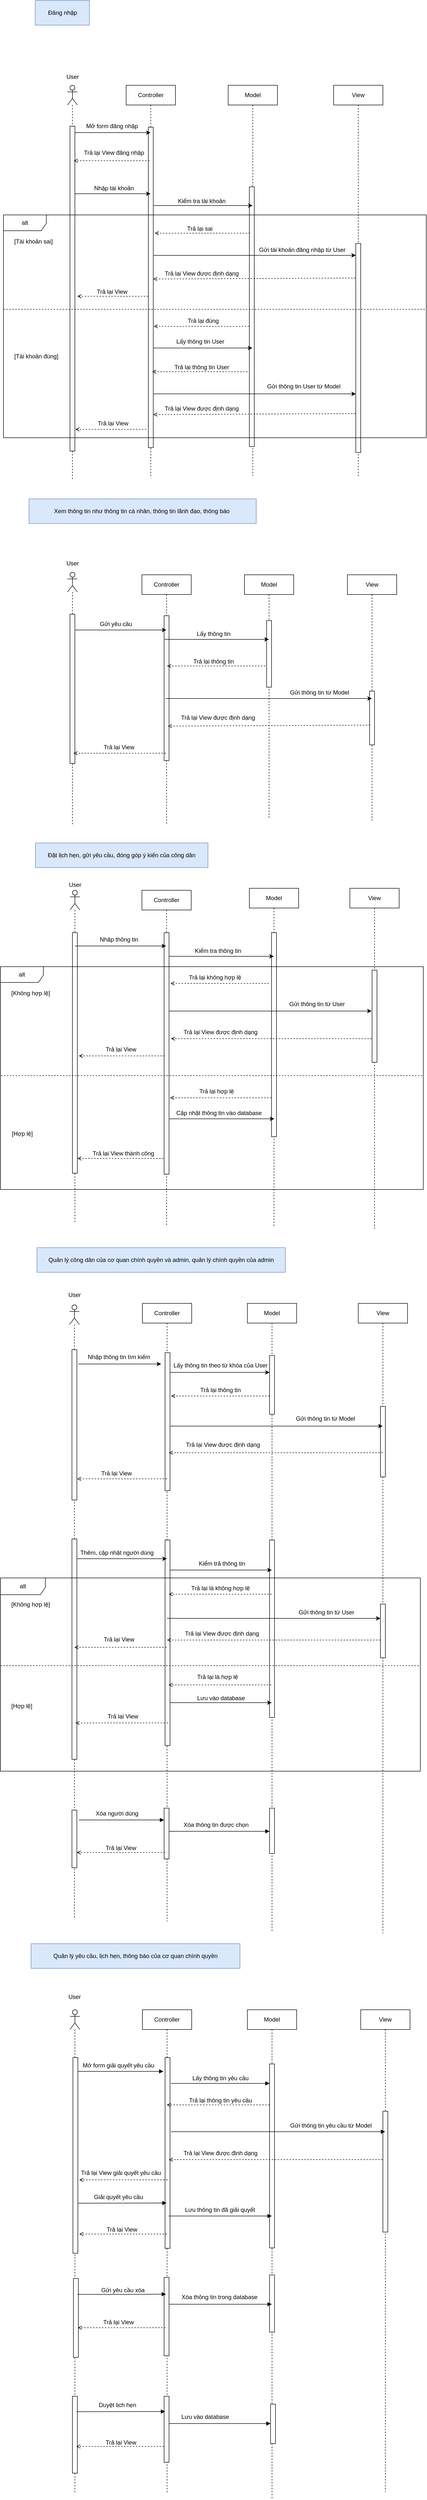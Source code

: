 <mxfile version="22.0.3" type="device">
  <diagram name="Page-1" id="ZuDYJBnuci7na6BQFHHp">
    <mxGraphModel dx="2001" dy="673" grid="0" gridSize="10" guides="1" tooltips="1" connect="1" arrows="1" fold="1" page="1" pageScale="1" pageWidth="850" pageHeight="1100" math="0" shadow="0">
      <root>
        <mxCell id="0" />
        <mxCell id="1" parent="0" />
        <mxCell id="MTbr7eI5m1YBct4TGrTE-7" value="" style="shape=umlLifeline;perimeter=lifelinePerimeter;whiteSpace=wrap;html=1;container=1;dropTarget=0;collapsible=0;recursiveResize=0;outlineConnect=0;portConstraint=eastwest;newEdgeStyle={&quot;curved&quot;:0,&quot;rounded&quot;:0};participant=umlActor;" vertex="1" parent="1">
          <mxGeometry x="82" y="189" width="20" height="799" as="geometry" />
        </mxCell>
        <mxCell id="MTbr7eI5m1YBct4TGrTE-12" value="" style="html=1;points=[[0,0,0,0,5],[0,1,0,0,-5],[1,0,0,0,5],[1,1,0,0,-5]];perimeter=orthogonalPerimeter;outlineConnect=0;targetShapes=umlLifeline;portConstraint=eastwest;newEdgeStyle={&quot;curved&quot;:0,&quot;rounded&quot;:0};" vertex="1" parent="MTbr7eI5m1YBct4TGrTE-7">
          <mxGeometry x="5" y="83" width="10" height="659" as="geometry" />
        </mxCell>
        <mxCell id="MTbr7eI5m1YBct4TGrTE-8" value="User" style="text;html=1;align=center;verticalAlign=middle;resizable=0;points=[];autosize=1;strokeColor=none;fillColor=none;" vertex="1" parent="1">
          <mxGeometry x="70.5" y="159" width="43" height="26" as="geometry" />
        </mxCell>
        <mxCell id="MTbr7eI5m1YBct4TGrTE-9" value="Controller" style="shape=umlLifeline;perimeter=lifelinePerimeter;whiteSpace=wrap;html=1;container=1;dropTarget=0;collapsible=0;recursiveResize=0;outlineConnect=0;portConstraint=eastwest;newEdgeStyle={&quot;curved&quot;:0,&quot;rounded&quot;:0};" vertex="1" parent="1">
          <mxGeometry x="201" y="189" width="100" height="797" as="geometry" />
        </mxCell>
        <mxCell id="MTbr7eI5m1YBct4TGrTE-13" value="" style="html=1;points=[[0,0,0,0,5],[0,1,0,0,-5],[1,0,0,0,5],[1,1,0,0,-5]];perimeter=orthogonalPerimeter;outlineConnect=0;targetShapes=umlLifeline;portConstraint=eastwest;newEdgeStyle={&quot;curved&quot;:0,&quot;rounded&quot;:0};" vertex="1" parent="MTbr7eI5m1YBct4TGrTE-9">
          <mxGeometry x="45" y="85" width="10" height="650" as="geometry" />
        </mxCell>
        <mxCell id="MTbr7eI5m1YBct4TGrTE-10" value="Model" style="shape=umlLifeline;perimeter=lifelinePerimeter;whiteSpace=wrap;html=1;container=1;dropTarget=0;collapsible=0;recursiveResize=0;outlineConnect=0;portConstraint=eastwest;newEdgeStyle={&quot;curved&quot;:0,&quot;rounded&quot;:0};" vertex="1" parent="1">
          <mxGeometry x="408" y="189" width="100" height="792" as="geometry" />
        </mxCell>
        <mxCell id="MTbr7eI5m1YBct4TGrTE-14" value="" style="html=1;points=[[0,0,0,0,5],[0,1,0,0,-5],[1,0,0,0,5],[1,1,0,0,-5]];perimeter=orthogonalPerimeter;outlineConnect=0;targetShapes=umlLifeline;portConstraint=eastwest;newEdgeStyle={&quot;curved&quot;:0,&quot;rounded&quot;:0};" vertex="1" parent="MTbr7eI5m1YBct4TGrTE-10">
          <mxGeometry x="43" y="206" width="10" height="527" as="geometry" />
        </mxCell>
        <mxCell id="MTbr7eI5m1YBct4TGrTE-11" value="View" style="shape=umlLifeline;perimeter=lifelinePerimeter;whiteSpace=wrap;html=1;container=1;dropTarget=0;collapsible=0;recursiveResize=0;outlineConnect=0;portConstraint=eastwest;newEdgeStyle={&quot;curved&quot;:0,&quot;rounded&quot;:0};" vertex="1" parent="1">
          <mxGeometry x="622" y="189" width="100" height="793" as="geometry" />
        </mxCell>
        <mxCell id="MTbr7eI5m1YBct4TGrTE-19" value="" style="html=1;points=[[0,0,0,0,5],[0,1,0,0,-5],[1,0,0,0,5],[1,1,0,0,-5]];perimeter=orthogonalPerimeter;outlineConnect=0;targetShapes=umlLifeline;portConstraint=eastwest;newEdgeStyle={&quot;curved&quot;:0,&quot;rounded&quot;:0};" vertex="1" parent="MTbr7eI5m1YBct4TGrTE-11">
          <mxGeometry x="45" y="321" width="10" height="424" as="geometry" />
        </mxCell>
        <mxCell id="MTbr7eI5m1YBct4TGrTE-16" value="" style="endArrow=classic;html=1;rounded=0;" edge="1" parent="1" target="MTbr7eI5m1YBct4TGrTE-9">
          <mxGeometry width="50" height="50" relative="1" as="geometry">
            <mxPoint x="97" y="285" as="sourcePoint" />
            <mxPoint x="147" y="235" as="targetPoint" />
          </mxGeometry>
        </mxCell>
        <mxCell id="MTbr7eI5m1YBct4TGrTE-17" value="Mở form đăng nhập" style="text;html=1;align=center;verticalAlign=middle;resizable=0;points=[];autosize=1;strokeColor=none;fillColor=none;" vertex="1" parent="1">
          <mxGeometry x="110" y="259" width="123" height="26" as="geometry" />
        </mxCell>
        <mxCell id="MTbr7eI5m1YBct4TGrTE-20" value="" style="endArrow=open;html=1;rounded=0;dashed=1;endFill=0;" edge="1" parent="1">
          <mxGeometry width="50" height="50" relative="1" as="geometry">
            <mxPoint x="248.25" y="342" as="sourcePoint" />
            <mxPoint x="94.75" y="342" as="targetPoint" />
          </mxGeometry>
        </mxCell>
        <mxCell id="MTbr7eI5m1YBct4TGrTE-21" value="Trả lại View đăng nhập" style="text;html=1;align=center;verticalAlign=middle;resizable=0;points=[];autosize=1;strokeColor=none;fillColor=none;" vertex="1" parent="1">
          <mxGeometry x="106" y="313" width="140" height="26" as="geometry" />
        </mxCell>
        <mxCell id="MTbr7eI5m1YBct4TGrTE-22" value="" style="endArrow=classic;html=1;rounded=0;" edge="1" parent="1" target="MTbr7eI5m1YBct4TGrTE-9">
          <mxGeometry width="50" height="50" relative="1" as="geometry">
            <mxPoint x="97" y="409" as="sourcePoint" />
            <mxPoint x="147" y="359" as="targetPoint" />
          </mxGeometry>
        </mxCell>
        <mxCell id="MTbr7eI5m1YBct4TGrTE-23" value="Nhập tài khoản" style="text;html=1;align=center;verticalAlign=middle;resizable=0;points=[];autosize=1;strokeColor=none;fillColor=none;" vertex="1" parent="1">
          <mxGeometry x="126.5" y="385" width="99" height="26" as="geometry" />
        </mxCell>
        <mxCell id="MTbr7eI5m1YBct4TGrTE-25" value="" style="endArrow=classic;html=1;rounded=0;" edge="1" parent="1" target="MTbr7eI5m1YBct4TGrTE-10">
          <mxGeometry width="50" height="50" relative="1" as="geometry">
            <mxPoint x="257" y="433" as="sourcePoint" />
            <mxPoint x="307" y="383" as="targetPoint" />
          </mxGeometry>
        </mxCell>
        <mxCell id="MTbr7eI5m1YBct4TGrTE-26" value="Kiểm tra tài khoản" style="text;html=1;align=center;verticalAlign=middle;resizable=0;points=[];autosize=1;strokeColor=none;fillColor=none;" vertex="1" parent="1">
          <mxGeometry x="296" y="411" width="115" height="26" as="geometry" />
        </mxCell>
        <mxCell id="MTbr7eI5m1YBct4TGrTE-27" value="alt" style="shape=umlFrame;whiteSpace=wrap;html=1;pointerEvents=0;recursiveResize=0;container=1;collapsible=0;width=87;height=32;" vertex="1" parent="1">
          <mxGeometry x="-48" y="452" width="858" height="452" as="geometry" />
        </mxCell>
        <mxCell id="MTbr7eI5m1YBct4TGrTE-28" value="[Tài khoản sai]" style="text;html=1;" vertex="1" parent="MTbr7eI5m1YBct4TGrTE-27">
          <mxGeometry width="100" height="20" relative="1" as="geometry">
            <mxPoint x="20" y="40" as="offset" />
          </mxGeometry>
        </mxCell>
        <mxCell id="MTbr7eI5m1YBct4TGrTE-29" value="[Tài khoản đúng]" style="line;strokeWidth=1;dashed=1;labelPosition=center;verticalLabelPosition=bottom;align=left;verticalAlign=top;spacingLeft=20;spacingTop=15;html=1;whiteSpace=wrap;" vertex="1" parent="MTbr7eI5m1YBct4TGrTE-27">
          <mxGeometry y="125" width="857" height="133" as="geometry" />
        </mxCell>
        <mxCell id="MTbr7eI5m1YBct4TGrTE-39" value="" style="endArrow=open;html=1;rounded=0;dashed=1;endFill=0;" edge="1" parent="MTbr7eI5m1YBct4TGrTE-27">
          <mxGeometry width="50" height="50" relative="1" as="geometry">
            <mxPoint x="498.5" y="226" as="sourcePoint" />
            <mxPoint x="305" y="226" as="targetPoint" />
          </mxGeometry>
        </mxCell>
        <mxCell id="MTbr7eI5m1YBct4TGrTE-40" value="Trả lại đúng" style="text;html=1;align=center;verticalAlign=middle;resizable=0;points=[];autosize=1;strokeColor=none;fillColor=none;" vertex="1" parent="MTbr7eI5m1YBct4TGrTE-27">
          <mxGeometry x="364" y="202" width="81" height="26" as="geometry" />
        </mxCell>
        <mxCell id="MTbr7eI5m1YBct4TGrTE-41" value="" style="endArrow=classic;html=1;rounded=0;" edge="1" parent="MTbr7eI5m1YBct4TGrTE-27">
          <mxGeometry width="50" height="50" relative="1" as="geometry">
            <mxPoint x="304" y="270" as="sourcePoint" />
            <mxPoint x="505" y="270" as="targetPoint" />
          </mxGeometry>
        </mxCell>
        <mxCell id="MTbr7eI5m1YBct4TGrTE-42" value="Lấy thông tin User" style="text;html=1;align=center;verticalAlign=middle;resizable=0;points=[];autosize=1;strokeColor=none;fillColor=none;" vertex="1" parent="MTbr7eI5m1YBct4TGrTE-27">
          <mxGeometry x="341" y="244" width="115" height="26" as="geometry" />
        </mxCell>
        <mxCell id="MTbr7eI5m1YBct4TGrTE-45" value="" style="endArrow=open;html=1;rounded=0;dashed=1;endFill=0;" edge="1" parent="MTbr7eI5m1YBct4TGrTE-27">
          <mxGeometry width="50" height="50" relative="1" as="geometry">
            <mxPoint x="495.25" y="318" as="sourcePoint" />
            <mxPoint x="301.75" y="318" as="targetPoint" />
          </mxGeometry>
        </mxCell>
        <mxCell id="MTbr7eI5m1YBct4TGrTE-46" value="Trả lại thông tin User" style="text;html=1;align=center;verticalAlign=middle;resizable=0;points=[];autosize=1;strokeColor=none;fillColor=none;" vertex="1" parent="MTbr7eI5m1YBct4TGrTE-27">
          <mxGeometry x="337" y="296" width="129" height="26" as="geometry" />
        </mxCell>
        <mxCell id="MTbr7eI5m1YBct4TGrTE-47" value="" style="endArrow=classic;html=1;rounded=0;" edge="1" parent="MTbr7eI5m1YBct4TGrTE-27">
          <mxGeometry width="50" height="50" relative="1" as="geometry">
            <mxPoint x="305" y="363" as="sourcePoint" />
            <mxPoint x="715" y="363" as="targetPoint" />
          </mxGeometry>
        </mxCell>
        <mxCell id="MTbr7eI5m1YBct4TGrTE-48" value="Gửi thông tin User từ Model" style="text;html=1;align=center;verticalAlign=middle;resizable=0;points=[];autosize=1;strokeColor=none;fillColor=none;" vertex="1" parent="MTbr7eI5m1YBct4TGrTE-27">
          <mxGeometry x="525" y="335" width="167" height="26" as="geometry" />
        </mxCell>
        <mxCell id="MTbr7eI5m1YBct4TGrTE-49" value="" style="endArrow=open;html=1;rounded=0;dashed=1;endFill=0;" edge="1" parent="MTbr7eI5m1YBct4TGrTE-27">
          <mxGeometry width="50" height="50" relative="1" as="geometry">
            <mxPoint x="714.5" y="403" as="sourcePoint" />
            <mxPoint x="304" y="405" as="targetPoint" />
          </mxGeometry>
        </mxCell>
        <mxCell id="MTbr7eI5m1YBct4TGrTE-50" value="Trả lại View được định dạng" style="text;html=1;align=center;verticalAlign=middle;resizable=0;points=[];autosize=1;strokeColor=none;fillColor=none;" vertex="1" parent="MTbr7eI5m1YBct4TGrTE-27">
          <mxGeometry x="317.5" y="380" width="168" height="26" as="geometry" />
        </mxCell>
        <mxCell id="MTbr7eI5m1YBct4TGrTE-51" value="" style="endArrow=open;html=1;rounded=0;dashed=1;endFill=0;" edge="1" parent="MTbr7eI5m1YBct4TGrTE-27">
          <mxGeometry width="50" height="50" relative="1" as="geometry">
            <mxPoint x="290" y="435" as="sourcePoint" />
            <mxPoint x="146" y="435" as="targetPoint" />
          </mxGeometry>
        </mxCell>
        <mxCell id="MTbr7eI5m1YBct4TGrTE-52" value="Trả lại View" style="text;html=1;align=center;verticalAlign=middle;resizable=0;points=[];autosize=1;strokeColor=none;fillColor=none;" vertex="1" parent="MTbr7eI5m1YBct4TGrTE-27">
          <mxGeometry x="182" y="410" width="80" height="26" as="geometry" />
        </mxCell>
        <mxCell id="MTbr7eI5m1YBct4TGrTE-30" value="" style="endArrow=open;html=1;rounded=0;dashed=1;endFill=0;" edge="1" parent="1">
          <mxGeometry width="50" height="50" relative="1" as="geometry">
            <mxPoint x="452.5" y="489" as="sourcePoint" />
            <mxPoint x="259" y="489" as="targetPoint" />
          </mxGeometry>
        </mxCell>
        <mxCell id="MTbr7eI5m1YBct4TGrTE-31" value="Trả lại sai" style="text;html=1;align=center;verticalAlign=middle;resizable=0;points=[];autosize=1;strokeColor=none;fillColor=none;" vertex="1" parent="1">
          <mxGeometry x="315" y="467" width="70" height="26" as="geometry" />
        </mxCell>
        <mxCell id="MTbr7eI5m1YBct4TGrTE-32" value="" style="endArrow=classic;html=1;rounded=0;" edge="1" parent="1">
          <mxGeometry width="50" height="50" relative="1" as="geometry">
            <mxPoint x="257" y="534" as="sourcePoint" />
            <mxPoint x="667" y="534" as="targetPoint" />
          </mxGeometry>
        </mxCell>
        <mxCell id="MTbr7eI5m1YBct4TGrTE-33" value="Gửi tài khoản đăng nhập từ User" style="text;html=1;align=center;verticalAlign=middle;resizable=0;points=[];autosize=1;strokeColor=none;fillColor=none;" vertex="1" parent="1">
          <mxGeometry x="461" y="510" width="194" height="26" as="geometry" />
        </mxCell>
        <mxCell id="MTbr7eI5m1YBct4TGrTE-34" value="" style="endArrow=open;html=1;rounded=0;dashed=1;endFill=0;" edge="1" parent="1">
          <mxGeometry width="50" height="50" relative="1" as="geometry">
            <mxPoint x="666.5" y="580" as="sourcePoint" />
            <mxPoint x="256" y="582" as="targetPoint" />
          </mxGeometry>
        </mxCell>
        <mxCell id="MTbr7eI5m1YBct4TGrTE-35" value="Trả lại View được định dạng" style="text;html=1;align=center;verticalAlign=middle;resizable=0;points=[];autosize=1;strokeColor=none;fillColor=none;" vertex="1" parent="1">
          <mxGeometry x="269.5" y="558" width="168" height="26" as="geometry" />
        </mxCell>
        <mxCell id="MTbr7eI5m1YBct4TGrTE-37" value="" style="endArrow=open;html=1;rounded=0;dashed=1;endFill=0;" edge="1" parent="1">
          <mxGeometry width="50" height="50" relative="1" as="geometry">
            <mxPoint x="246" y="617" as="sourcePoint" />
            <mxPoint x="102" y="617" as="targetPoint" />
          </mxGeometry>
        </mxCell>
        <mxCell id="MTbr7eI5m1YBct4TGrTE-38" value="Trả lại View" style="text;html=1;align=center;verticalAlign=middle;resizable=0;points=[];autosize=1;strokeColor=none;fillColor=none;" vertex="1" parent="1">
          <mxGeometry x="131.5" y="595" width="80" height="26" as="geometry" />
        </mxCell>
        <mxCell id="MTbr7eI5m1YBct4TGrTE-53" value="" style="shape=umlLifeline;perimeter=lifelinePerimeter;whiteSpace=wrap;html=1;container=1;dropTarget=0;collapsible=0;recursiveResize=0;outlineConnect=0;portConstraint=eastwest;newEdgeStyle={&quot;curved&quot;:0,&quot;rounded&quot;:0};participant=umlActor;" vertex="1" parent="1">
          <mxGeometry x="82" y="1177" width="20" height="514" as="geometry" />
        </mxCell>
        <mxCell id="MTbr7eI5m1YBct4TGrTE-61" value="" style="html=1;points=[[0,0,0,0,5],[0,1,0,0,-5],[1,0,0,0,5],[1,1,0,0,-5]];perimeter=orthogonalPerimeter;outlineConnect=0;targetShapes=umlLifeline;portConstraint=eastwest;newEdgeStyle={&quot;curved&quot;:0,&quot;rounded&quot;:0};" vertex="1" parent="MTbr7eI5m1YBct4TGrTE-53">
          <mxGeometry x="5" y="85" width="10" height="303" as="geometry" />
        </mxCell>
        <mxCell id="MTbr7eI5m1YBct4TGrTE-54" value="Controller" style="shape=umlLifeline;perimeter=lifelinePerimeter;whiteSpace=wrap;html=1;container=1;dropTarget=0;collapsible=0;recursiveResize=0;outlineConnect=0;portConstraint=eastwest;newEdgeStyle={&quot;curved&quot;:0,&quot;rounded&quot;:0};" vertex="1" parent="1">
          <mxGeometry x="233" y="1182" width="100" height="508" as="geometry" />
        </mxCell>
        <mxCell id="MTbr7eI5m1YBct4TGrTE-62" value="" style="html=1;points=[[0,0,0,0,5],[0,1,0,0,-5],[1,0,0,0,5],[1,1,0,0,-5]];perimeter=orthogonalPerimeter;outlineConnect=0;targetShapes=umlLifeline;portConstraint=eastwest;newEdgeStyle={&quot;curved&quot;:0,&quot;rounded&quot;:0};" vertex="1" parent="MTbr7eI5m1YBct4TGrTE-54">
          <mxGeometry x="45" y="83" width="10" height="294" as="geometry" />
        </mxCell>
        <mxCell id="MTbr7eI5m1YBct4TGrTE-55" value="Model" style="shape=umlLifeline;perimeter=lifelinePerimeter;whiteSpace=wrap;html=1;container=1;dropTarget=0;collapsible=0;recursiveResize=0;outlineConnect=0;portConstraint=eastwest;newEdgeStyle={&quot;curved&quot;:0,&quot;rounded&quot;:0};" vertex="1" parent="1">
          <mxGeometry x="441" y="1182" width="100" height="495" as="geometry" />
        </mxCell>
        <mxCell id="MTbr7eI5m1YBct4TGrTE-63" value="" style="html=1;points=[[0,0,0,0,5],[0,1,0,0,-5],[1,0,0,0,5],[1,1,0,0,-5]];perimeter=orthogonalPerimeter;outlineConnect=0;targetShapes=umlLifeline;portConstraint=eastwest;newEdgeStyle={&quot;curved&quot;:0,&quot;rounded&quot;:0};" vertex="1" parent="MTbr7eI5m1YBct4TGrTE-55">
          <mxGeometry x="45" y="93" width="10" height="135" as="geometry" />
        </mxCell>
        <mxCell id="MTbr7eI5m1YBct4TGrTE-56" value="View" style="shape=umlLifeline;perimeter=lifelinePerimeter;whiteSpace=wrap;html=1;container=1;dropTarget=0;collapsible=0;recursiveResize=0;outlineConnect=0;portConstraint=eastwest;newEdgeStyle={&quot;curved&quot;:0,&quot;rounded&quot;:0};" vertex="1" parent="1">
          <mxGeometry x="650" y="1182" width="100" height="500" as="geometry" />
        </mxCell>
        <mxCell id="MTbr7eI5m1YBct4TGrTE-64" value="" style="html=1;points=[[0,0,0,0,5],[0,1,0,0,-5],[1,0,0,0,5],[1,1,0,0,-5]];perimeter=orthogonalPerimeter;outlineConnect=0;targetShapes=umlLifeline;portConstraint=eastwest;newEdgeStyle={&quot;curved&quot;:0,&quot;rounded&quot;:0};" vertex="1" parent="MTbr7eI5m1YBct4TGrTE-56">
          <mxGeometry x="45" y="236" width="10" height="109" as="geometry" />
        </mxCell>
        <mxCell id="MTbr7eI5m1YBct4TGrTE-57" value="User" style="text;html=1;align=center;verticalAlign=middle;resizable=0;points=[];autosize=1;strokeColor=none;fillColor=none;" vertex="1" parent="1">
          <mxGeometry x="70.5" y="1146" width="43" height="26" as="geometry" />
        </mxCell>
        <mxCell id="MTbr7eI5m1YBct4TGrTE-59" value="Đăng nhập" style="html=1;whiteSpace=wrap;fillColor=#dae8fc;strokeColor=#6c8ebf;" vertex="1" parent="1">
          <mxGeometry x="16.5" y="17" width="110" height="50" as="geometry" />
        </mxCell>
        <mxCell id="MTbr7eI5m1YBct4TGrTE-60" value="Xem thông tin như thông tin cá nhân, thông tin lãnh đạo, thông báo&amp;nbsp;" style="html=1;whiteSpace=wrap;fillColor=#dae8fc;strokeColor=#6c8ebf;" vertex="1" parent="1">
          <mxGeometry x="4" y="1028" width="461" height="50" as="geometry" />
        </mxCell>
        <mxCell id="MTbr7eI5m1YBct4TGrTE-65" value="" style="endArrow=classic;html=1;rounded=0;" edge="1" parent="1" target="MTbr7eI5m1YBct4TGrTE-54">
          <mxGeometry width="50" height="50" relative="1" as="geometry">
            <mxPoint x="98" y="1294" as="sourcePoint" />
            <mxPoint x="148" y="1244" as="targetPoint" />
          </mxGeometry>
        </mxCell>
        <mxCell id="MTbr7eI5m1YBct4TGrTE-66" value="Gửi yêu cầu" style="text;html=1;align=center;verticalAlign=middle;resizable=0;points=[];autosize=1;strokeColor=none;fillColor=none;" vertex="1" parent="1">
          <mxGeometry x="138" y="1269" width="83" height="26" as="geometry" />
        </mxCell>
        <mxCell id="MTbr7eI5m1YBct4TGrTE-68" value="" style="endArrow=classic;html=1;rounded=0;" edge="1" parent="1" target="MTbr7eI5m1YBct4TGrTE-55">
          <mxGeometry width="50" height="50" relative="1" as="geometry">
            <mxPoint x="279" y="1313" as="sourcePoint" />
            <mxPoint x="457" y="1313" as="targetPoint" />
          </mxGeometry>
        </mxCell>
        <mxCell id="MTbr7eI5m1YBct4TGrTE-69" value="Lấy thông tin" style="text;html=1;align=center;verticalAlign=middle;resizable=0;points=[];autosize=1;strokeColor=none;fillColor=none;" vertex="1" parent="1">
          <mxGeometry x="334" y="1289" width="87" height="26" as="geometry" />
        </mxCell>
        <mxCell id="MTbr7eI5m1YBct4TGrTE-70" value="" style="endArrow=open;html=1;rounded=0;dashed=1;endFill=0;" edge="1" parent="1">
          <mxGeometry width="50" height="50" relative="1" as="geometry">
            <mxPoint x="483.5" y="1367" as="sourcePoint" />
            <mxPoint x="284" y="1367" as="targetPoint" />
          </mxGeometry>
        </mxCell>
        <mxCell id="MTbr7eI5m1YBct4TGrTE-71" value="Trả lại thông tin" style="text;html=1;align=center;verticalAlign=middle;resizable=0;points=[];autosize=1;strokeColor=none;fillColor=none;" vertex="1" parent="1">
          <mxGeometry x="327.5" y="1345" width="100" height="26" as="geometry" />
        </mxCell>
        <mxCell id="MTbr7eI5m1YBct4TGrTE-72" value="" style="endArrow=classic;html=1;rounded=0;" edge="1" parent="1" target="MTbr7eI5m1YBct4TGrTE-56">
          <mxGeometry width="50" height="50" relative="1" as="geometry">
            <mxPoint x="281" y="1433" as="sourcePoint" />
            <mxPoint x="493" y="1433" as="targetPoint" />
          </mxGeometry>
        </mxCell>
        <mxCell id="MTbr7eI5m1YBct4TGrTE-73" value="Gửi thông tin từ Model" style="text;html=1;align=center;verticalAlign=middle;resizable=0;points=[];autosize=1;strokeColor=none;fillColor=none;" vertex="1" parent="1">
          <mxGeometry x="524" y="1408" width="138" height="26" as="geometry" />
        </mxCell>
        <mxCell id="MTbr7eI5m1YBct4TGrTE-74" value="" style="endArrow=open;html=1;rounded=0;dashed=1;endFill=0;" edge="1" parent="1">
          <mxGeometry width="50" height="50" relative="1" as="geometry">
            <mxPoint x="696.25" y="1487" as="sourcePoint" />
            <mxPoint x="285.75" y="1489" as="targetPoint" />
          </mxGeometry>
        </mxCell>
        <mxCell id="MTbr7eI5m1YBct4TGrTE-75" value="Trả lại View được định dạng" style="text;html=1;align=center;verticalAlign=middle;resizable=0;points=[];autosize=1;strokeColor=none;fillColor=none;" vertex="1" parent="1">
          <mxGeometry x="303" y="1459" width="168" height="26" as="geometry" />
        </mxCell>
        <mxCell id="MTbr7eI5m1YBct4TGrTE-77" value="" style="endArrow=open;html=1;rounded=0;dashed=1;endFill=0;" edge="1" parent="1">
          <mxGeometry width="50" height="50" relative="1" as="geometry">
            <mxPoint x="281.5" y="1544" as="sourcePoint" />
            <mxPoint x="94" y="1544" as="targetPoint" />
          </mxGeometry>
        </mxCell>
        <mxCell id="MTbr7eI5m1YBct4TGrTE-78" value="Trả lại View" style="text;html=1;align=center;verticalAlign=middle;resizable=0;points=[];autosize=1;strokeColor=none;fillColor=none;" vertex="1" parent="1">
          <mxGeometry x="145.5" y="1519" width="80" height="26" as="geometry" />
        </mxCell>
        <mxCell id="MTbr7eI5m1YBct4TGrTE-80" value="" style="shape=umlLifeline;perimeter=lifelinePerimeter;whiteSpace=wrap;html=1;container=1;dropTarget=0;collapsible=0;recursiveResize=0;outlineConnect=0;portConstraint=eastwest;newEdgeStyle={&quot;curved&quot;:0,&quot;rounded&quot;:0};participant=umlActor;" vertex="1" parent="1">
          <mxGeometry x="87" y="1822" width="20" height="674" as="geometry" />
        </mxCell>
        <mxCell id="MTbr7eI5m1YBct4TGrTE-82" value="" style="html=1;points=[[0,0,0,0,5],[0,1,0,0,-5],[1,0,0,0,5],[1,1,0,0,-5]];perimeter=orthogonalPerimeter;outlineConnect=0;targetShapes=umlLifeline;portConstraint=eastwest;newEdgeStyle={&quot;curved&quot;:0,&quot;rounded&quot;:0};" vertex="1" parent="MTbr7eI5m1YBct4TGrTE-80">
          <mxGeometry x="5" y="86" width="10" height="488" as="geometry" />
        </mxCell>
        <mxCell id="MTbr7eI5m1YBct4TGrTE-81" value="Đặt lịch hẹn, gửi yêu cầu, đóng góp ý kiến của công dân" style="html=1;whiteSpace=wrap;fillColor=#dae8fc;strokeColor=#6c8ebf;" vertex="1" parent="1">
          <mxGeometry x="17" y="1726" width="350" height="50" as="geometry" />
        </mxCell>
        <mxCell id="MTbr7eI5m1YBct4TGrTE-83" value="Controller" style="shape=umlLifeline;perimeter=lifelinePerimeter;whiteSpace=wrap;html=1;container=1;dropTarget=0;collapsible=0;recursiveResize=0;outlineConnect=0;portConstraint=eastwest;newEdgeStyle={&quot;curved&quot;:0,&quot;rounded&quot;:0};" vertex="1" parent="1">
          <mxGeometry x="233" y="1822" width="100" height="680" as="geometry" />
        </mxCell>
        <mxCell id="MTbr7eI5m1YBct4TGrTE-86" value="" style="html=1;points=[[0,0,0,0,5],[0,1,0,0,-5],[1,0,0,0,5],[1,1,0,0,-5]];perimeter=orthogonalPerimeter;outlineConnect=0;targetShapes=umlLifeline;portConstraint=eastwest;newEdgeStyle={&quot;curved&quot;:0,&quot;rounded&quot;:0};" vertex="1" parent="MTbr7eI5m1YBct4TGrTE-83">
          <mxGeometry x="45" y="86" width="10" height="490" as="geometry" />
        </mxCell>
        <mxCell id="MTbr7eI5m1YBct4TGrTE-84" value="Model" style="shape=umlLifeline;perimeter=lifelinePerimeter;whiteSpace=wrap;html=1;container=1;dropTarget=0;collapsible=0;recursiveResize=0;outlineConnect=0;portConstraint=eastwest;newEdgeStyle={&quot;curved&quot;:0,&quot;rounded&quot;:0};" vertex="1" parent="1">
          <mxGeometry x="451" y="1818" width="100" height="687" as="geometry" />
        </mxCell>
        <mxCell id="MTbr7eI5m1YBct4TGrTE-87" value="" style="html=1;points=[[0,0,0,0,5],[0,1,0,0,-5],[1,0,0,0,5],[1,1,0,0,-5]];perimeter=orthogonalPerimeter;outlineConnect=0;targetShapes=umlLifeline;portConstraint=eastwest;newEdgeStyle={&quot;curved&quot;:0,&quot;rounded&quot;:0};" vertex="1" parent="MTbr7eI5m1YBct4TGrTE-84">
          <mxGeometry x="45" y="90" width="10" height="414" as="geometry" />
        </mxCell>
        <mxCell id="MTbr7eI5m1YBct4TGrTE-85" value="View" style="shape=umlLifeline;perimeter=lifelinePerimeter;whiteSpace=wrap;html=1;container=1;dropTarget=0;collapsible=0;recursiveResize=0;outlineConnect=0;portConstraint=eastwest;newEdgeStyle={&quot;curved&quot;:0,&quot;rounded&quot;:0};" vertex="1" parent="1">
          <mxGeometry x="655" y="1818" width="100" height="691" as="geometry" />
        </mxCell>
        <mxCell id="MTbr7eI5m1YBct4TGrTE-88" value="" style="html=1;points=[[0,0,0,0,5],[0,1,0,0,-5],[1,0,0,0,5],[1,1,0,0,-5]];perimeter=orthogonalPerimeter;outlineConnect=0;targetShapes=umlLifeline;portConstraint=eastwest;newEdgeStyle={&quot;curved&quot;:0,&quot;rounded&quot;:0};" vertex="1" parent="MTbr7eI5m1YBct4TGrTE-85">
          <mxGeometry x="45" y="166" width="10" height="187" as="geometry" />
        </mxCell>
        <mxCell id="MTbr7eI5m1YBct4TGrTE-89" value="" style="endArrow=classic;html=1;rounded=0;" edge="1" parent="1">
          <mxGeometry width="50" height="50" relative="1" as="geometry">
            <mxPoint x="97" y="1935" as="sourcePoint" />
            <mxPoint x="282" y="1935" as="targetPoint" />
          </mxGeometry>
        </mxCell>
        <mxCell id="MTbr7eI5m1YBct4TGrTE-90" value="Nhập thông tin" style="text;html=1;align=center;verticalAlign=middle;resizable=0;points=[];autosize=1;strokeColor=none;fillColor=none;" vertex="1" parent="1">
          <mxGeometry x="138" y="1909" width="96" height="26" as="geometry" />
        </mxCell>
        <mxCell id="MTbr7eI5m1YBct4TGrTE-91" value="" style="endArrow=classic;html=1;rounded=0;" edge="1" parent="1" target="MTbr7eI5m1YBct4TGrTE-84">
          <mxGeometry width="50" height="50" relative="1" as="geometry">
            <mxPoint x="288.5" y="1956" as="sourcePoint" />
            <mxPoint x="473.5" y="1956" as="targetPoint" />
          </mxGeometry>
        </mxCell>
        <mxCell id="MTbr7eI5m1YBct4TGrTE-92" value="Kiểm tra thông tin" style="text;html=1;align=center;verticalAlign=middle;resizable=0;points=[];autosize=1;strokeColor=none;fillColor=none;" vertex="1" parent="1">
          <mxGeometry x="331" y="1932" width="112" height="26" as="geometry" />
        </mxCell>
        <mxCell id="MTbr7eI5m1YBct4TGrTE-93" value="" style="endArrow=open;html=1;rounded=0;dashed=1;endFill=0;" edge="1" parent="1">
          <mxGeometry width="50" height="50" relative="1" as="geometry">
            <mxPoint x="490.5" y="2011" as="sourcePoint" />
            <mxPoint x="291" y="2011" as="targetPoint" />
          </mxGeometry>
        </mxCell>
        <mxCell id="MTbr7eI5m1YBct4TGrTE-94" value="Trả lại không hợp lệ" style="text;html=1;align=center;verticalAlign=middle;resizable=0;points=[];autosize=1;strokeColor=none;fillColor=none;" vertex="1" parent="1">
          <mxGeometry x="319" y="1986" width="124" height="26" as="geometry" />
        </mxCell>
        <mxCell id="MTbr7eI5m1YBct4TGrTE-95" value="" style="endArrow=classic;html=1;rounded=0;" edge="1" parent="1">
          <mxGeometry width="50" height="50" relative="1" as="geometry">
            <mxPoint x="288" y="2067" as="sourcePoint" />
            <mxPoint x="699" y="2067" as="targetPoint" />
          </mxGeometry>
        </mxCell>
        <mxCell id="MTbr7eI5m1YBct4TGrTE-96" value="User" style="text;html=1;align=center;verticalAlign=middle;resizable=0;points=[];autosize=1;strokeColor=none;fillColor=none;" vertex="1" parent="1">
          <mxGeometry x="75.5" y="1798" width="43" height="26" as="geometry" />
        </mxCell>
        <mxCell id="MTbr7eI5m1YBct4TGrTE-97" value="Gửi thông tin từ User" style="text;html=1;align=center;verticalAlign=middle;resizable=0;points=[];autosize=1;strokeColor=none;fillColor=none;" vertex="1" parent="1">
          <mxGeometry x="522" y="2040" width="131" height="26" as="geometry" />
        </mxCell>
        <mxCell id="MTbr7eI5m1YBct4TGrTE-98" value="" style="endArrow=open;html=1;rounded=0;dashed=1;endFill=0;" edge="1" parent="1">
          <mxGeometry width="50" height="50" relative="1" as="geometry">
            <mxPoint x="699.5" y="2123" as="sourcePoint" />
            <mxPoint x="292" y="2123" as="targetPoint" />
          </mxGeometry>
        </mxCell>
        <mxCell id="MTbr7eI5m1YBct4TGrTE-99" value="Trả lại View được định dạng" style="text;html=1;align=center;verticalAlign=middle;resizable=0;points=[];autosize=1;strokeColor=none;fillColor=none;" vertex="1" parent="1">
          <mxGeometry x="308" y="2097" width="168" height="26" as="geometry" />
        </mxCell>
        <mxCell id="MTbr7eI5m1YBct4TGrTE-100" value="" style="endArrow=open;html=1;rounded=0;dashed=1;endFill=0;" edge="1" parent="1">
          <mxGeometry width="50" height="50" relative="1" as="geometry">
            <mxPoint x="279.25" y="2158" as="sourcePoint" />
            <mxPoint x="105" y="2158" as="targetPoint" />
          </mxGeometry>
        </mxCell>
        <mxCell id="MTbr7eI5m1YBct4TGrTE-101" value="Trả lại View" style="text;html=1;align=center;verticalAlign=middle;resizable=0;points=[];autosize=1;strokeColor=none;fillColor=none;" vertex="1" parent="1">
          <mxGeometry x="150" y="2132" width="80" height="26" as="geometry" />
        </mxCell>
        <mxCell id="MTbr7eI5m1YBct4TGrTE-102" value="alt" style="shape=umlFrame;whiteSpace=wrap;html=1;pointerEvents=0;recursiveResize=0;container=1;collapsible=0;width=87;height=32;" vertex="1" parent="1">
          <mxGeometry x="-54" y="1977" width="858" height="452" as="geometry" />
        </mxCell>
        <mxCell id="MTbr7eI5m1YBct4TGrTE-103" value="[Không hợp lệ]" style="text;html=1;" vertex="1" parent="MTbr7eI5m1YBct4TGrTE-102">
          <mxGeometry width="100" height="20" relative="1" as="geometry">
            <mxPoint x="20" y="40" as="offset" />
          </mxGeometry>
        </mxCell>
        <mxCell id="MTbr7eI5m1YBct4TGrTE-104" value="[Hợp lệ]" style="line;strokeWidth=1;dashed=1;labelPosition=center;verticalLabelPosition=bottom;align=left;verticalAlign=top;spacingLeft=20;spacingTop=15;html=1;whiteSpace=wrap;" vertex="1" parent="MTbr7eI5m1YBct4TGrTE-102">
          <mxGeometry x="1" y="132" width="857" height="178" as="geometry" />
        </mxCell>
        <mxCell id="MTbr7eI5m1YBct4TGrTE-105" value="" style="endArrow=open;html=1;rounded=0;dashed=1;endFill=0;" edge="1" parent="MTbr7eI5m1YBct4TGrTE-102">
          <mxGeometry width="50" height="50" relative="1" as="geometry">
            <mxPoint x="550" y="266" as="sourcePoint" />
            <mxPoint x="344" y="266" as="targetPoint" />
          </mxGeometry>
        </mxCell>
        <mxCell id="MTbr7eI5m1YBct4TGrTE-117" value="Trả lại hợp lệ" style="text;html=1;align=center;verticalAlign=middle;resizable=0;points=[];autosize=1;strokeColor=none;fillColor=none;" vertex="1" parent="MTbr7eI5m1YBct4TGrTE-102">
          <mxGeometry x="394" y="240" width="88" height="26" as="geometry" />
        </mxCell>
        <mxCell id="MTbr7eI5m1YBct4TGrTE-119" value="" style="endArrow=classic;html=1;rounded=0;" edge="1" parent="MTbr7eI5m1YBct4TGrTE-102">
          <mxGeometry width="50" height="50" relative="1" as="geometry">
            <mxPoint x="343" y="308.67" as="sourcePoint" />
            <mxPoint x="555.5" y="308.67" as="targetPoint" />
          </mxGeometry>
        </mxCell>
        <mxCell id="MTbr7eI5m1YBct4TGrTE-120" value="Cập nhật thông tin vào database" style="text;html=1;align=center;verticalAlign=middle;resizable=0;points=[];autosize=1;strokeColor=none;fillColor=none;" vertex="1" parent="MTbr7eI5m1YBct4TGrTE-102">
          <mxGeometry x="347" y="284" width="191" height="26" as="geometry" />
        </mxCell>
        <mxCell id="MTbr7eI5m1YBct4TGrTE-122" value="" style="endArrow=open;html=1;rounded=0;dashed=1;endFill=0;" edge="1" parent="MTbr7eI5m1YBct4TGrTE-102">
          <mxGeometry width="50" height="50" relative="1" as="geometry">
            <mxPoint x="331" y="389" as="sourcePoint" />
            <mxPoint x="156" y="389" as="targetPoint" />
          </mxGeometry>
        </mxCell>
        <mxCell id="MTbr7eI5m1YBct4TGrTE-123" value="Trả lại View thành công" style="text;html=1;align=center;verticalAlign=middle;resizable=0;points=[];autosize=1;strokeColor=none;fillColor=none;" vertex="1" parent="MTbr7eI5m1YBct4TGrTE-102">
          <mxGeometry x="177" y="366" width="143" height="26" as="geometry" />
        </mxCell>
        <mxCell id="MTbr7eI5m1YBct4TGrTE-124" value="" style="shape=umlLifeline;perimeter=lifelinePerimeter;whiteSpace=wrap;html=1;container=1;dropTarget=0;collapsible=0;recursiveResize=0;outlineConnect=0;portConstraint=eastwest;newEdgeStyle={&quot;curved&quot;:0,&quot;rounded&quot;:0};participant=umlActor;" vertex="1" parent="1">
          <mxGeometry x="86" y="2663" width="20" height="1244" as="geometry" />
        </mxCell>
        <mxCell id="MTbr7eI5m1YBct4TGrTE-130" value="" style="html=1;points=[[0,0,0,0,5],[0,1,0,0,-5],[1,0,0,0,5],[1,1,0,0,-5]];perimeter=orthogonalPerimeter;outlineConnect=0;targetShapes=umlLifeline;portConstraint=eastwest;newEdgeStyle={&quot;curved&quot;:0,&quot;rounded&quot;:0};" vertex="1" parent="MTbr7eI5m1YBct4TGrTE-124">
          <mxGeometry x="5" y="91" width="10" height="305" as="geometry" />
        </mxCell>
        <mxCell id="MTbr7eI5m1YBct4TGrTE-149" value="" style="html=1;points=[[0,0,0,0,5],[0,1,0,0,-5],[1,0,0,0,5],[1,1,0,0,-5]];perimeter=orthogonalPerimeter;outlineConnect=0;targetShapes=umlLifeline;portConstraint=eastwest;newEdgeStyle={&quot;curved&quot;:0,&quot;rounded&quot;:0};" vertex="1" parent="MTbr7eI5m1YBct4TGrTE-124">
          <mxGeometry x="5" y="475" width="10" height="447" as="geometry" />
        </mxCell>
        <mxCell id="MTbr7eI5m1YBct4TGrTE-178" value="" style="html=1;points=[[0,0,0,0,5],[0,1,0,0,-5],[1,0,0,0,5],[1,1,0,0,-5]];perimeter=orthogonalPerimeter;outlineConnect=0;targetShapes=umlLifeline;portConstraint=eastwest;newEdgeStyle={&quot;curved&quot;:0,&quot;rounded&quot;:0};" vertex="1" parent="MTbr7eI5m1YBct4TGrTE-124">
          <mxGeometry x="5" y="1025" width="10" height="117" as="geometry" />
        </mxCell>
        <mxCell id="MTbr7eI5m1YBct4TGrTE-125" value="User" style="text;html=1;align=center;verticalAlign=middle;resizable=0;points=[];autosize=1;strokeColor=none;fillColor=none;" vertex="1" parent="1">
          <mxGeometry x="74.5" y="2630" width="43" height="26" as="geometry" />
        </mxCell>
        <mxCell id="MTbr7eI5m1YBct4TGrTE-126" value="Controller" style="shape=umlLifeline;perimeter=lifelinePerimeter;whiteSpace=wrap;html=1;container=1;dropTarget=0;collapsible=0;recursiveResize=0;outlineConnect=0;portConstraint=eastwest;newEdgeStyle={&quot;curved&quot;:0,&quot;rounded&quot;:0};" vertex="1" parent="1">
          <mxGeometry x="234" y="2660" width="100" height="1254" as="geometry" />
        </mxCell>
        <mxCell id="MTbr7eI5m1YBct4TGrTE-131" value="" style="html=1;points=[[0,0,0,0,5],[0,1,0,0,-5],[1,0,0,0,5],[1,1,0,0,-5]];perimeter=orthogonalPerimeter;outlineConnect=0;targetShapes=umlLifeline;portConstraint=eastwest;newEdgeStyle={&quot;curved&quot;:0,&quot;rounded&quot;:0};" vertex="1" parent="MTbr7eI5m1YBct4TGrTE-126">
          <mxGeometry x="46" y="100" width="10" height="280" as="geometry" />
        </mxCell>
        <mxCell id="MTbr7eI5m1YBct4TGrTE-150" value="" style="html=1;points=[[0,0,0,0,5],[0,1,0,0,-5],[1,0,0,0,5],[1,1,0,0,-5]];perimeter=orthogonalPerimeter;outlineConnect=0;targetShapes=umlLifeline;portConstraint=eastwest;newEdgeStyle={&quot;curved&quot;:0,&quot;rounded&quot;:0};" vertex="1" parent="MTbr7eI5m1YBct4TGrTE-126">
          <mxGeometry x="46" y="480" width="10" height="417" as="geometry" />
        </mxCell>
        <mxCell id="MTbr7eI5m1YBct4TGrTE-179" value="" style="html=1;points=[[0,0,0,0,5],[0,1,0,0,-5],[1,0,0,0,5],[1,1,0,0,-5]];perimeter=orthogonalPerimeter;outlineConnect=0;targetShapes=umlLifeline;portConstraint=eastwest;newEdgeStyle={&quot;curved&quot;:0,&quot;rounded&quot;:0};" vertex="1" parent="MTbr7eI5m1YBct4TGrTE-126">
          <mxGeometry x="44" y="1024" width="10" height="103" as="geometry" />
        </mxCell>
        <mxCell id="MTbr7eI5m1YBct4TGrTE-127" value="Model" style="shape=umlLifeline;perimeter=lifelinePerimeter;whiteSpace=wrap;html=1;container=1;dropTarget=0;collapsible=0;recursiveResize=0;outlineConnect=0;portConstraint=eastwest;newEdgeStyle={&quot;curved&quot;:0,&quot;rounded&quot;:0};" vertex="1" parent="1">
          <mxGeometry x="447" y="2660" width="100" height="1273" as="geometry" />
        </mxCell>
        <mxCell id="MTbr7eI5m1YBct4TGrTE-132" value="" style="html=1;points=[[0,0,0,0,5],[0,1,0,0,-5],[1,0,0,0,5],[1,1,0,0,-5]];perimeter=orthogonalPerimeter;outlineConnect=0;targetShapes=umlLifeline;portConstraint=eastwest;newEdgeStyle={&quot;curved&quot;:0,&quot;rounded&quot;:0};" vertex="1" parent="MTbr7eI5m1YBct4TGrTE-127">
          <mxGeometry x="45" y="106" width="10" height="119" as="geometry" />
        </mxCell>
        <mxCell id="MTbr7eI5m1YBct4TGrTE-151" value="" style="html=1;points=[[0,0,0,0,5],[0,1,0,0,-5],[1,0,0,0,5],[1,1,0,0,-5]];perimeter=orthogonalPerimeter;outlineConnect=0;targetShapes=umlLifeline;portConstraint=eastwest;newEdgeStyle={&quot;curved&quot;:0,&quot;rounded&quot;:0};" vertex="1" parent="MTbr7eI5m1YBct4TGrTE-127">
          <mxGeometry x="45" y="480" width="10" height="360" as="geometry" />
        </mxCell>
        <mxCell id="MTbr7eI5m1YBct4TGrTE-180" value="" style="html=1;points=[[0,0,0,0,5],[0,1,0,0,-5],[1,0,0,0,5],[1,1,0,0,-5]];perimeter=orthogonalPerimeter;outlineConnect=0;targetShapes=umlLifeline;portConstraint=eastwest;newEdgeStyle={&quot;curved&quot;:0,&quot;rounded&quot;:0};" vertex="1" parent="MTbr7eI5m1YBct4TGrTE-127">
          <mxGeometry x="45" y="1024" width="10" height="92" as="geometry" />
        </mxCell>
        <mxCell id="MTbr7eI5m1YBct4TGrTE-128" value="View" style="shape=umlLifeline;perimeter=lifelinePerimeter;whiteSpace=wrap;html=1;container=1;dropTarget=0;collapsible=0;recursiveResize=0;outlineConnect=0;portConstraint=eastwest;newEdgeStyle={&quot;curved&quot;:0,&quot;rounded&quot;:0};" vertex="1" parent="1">
          <mxGeometry x="672" y="2660" width="100" height="1278" as="geometry" />
        </mxCell>
        <mxCell id="MTbr7eI5m1YBct4TGrTE-133" value="" style="html=1;points=[[0,0,0,0,5],[0,1,0,0,-5],[1,0,0,0,5],[1,1,0,0,-5]];perimeter=orthogonalPerimeter;outlineConnect=0;targetShapes=umlLifeline;portConstraint=eastwest;newEdgeStyle={&quot;curved&quot;:0,&quot;rounded&quot;:0};" vertex="1" parent="MTbr7eI5m1YBct4TGrTE-128">
          <mxGeometry x="45" y="209" width="10" height="143" as="geometry" />
        </mxCell>
        <mxCell id="MTbr7eI5m1YBct4TGrTE-129" value="Quản lý công dân của cơ quan chính quyền và admin, quản lý chính quyền của admin" style="html=1;whiteSpace=wrap;fillColor=#dae8fc;strokeColor=#6c8ebf;" vertex="1" parent="1">
          <mxGeometry x="20" y="2547" width="504" height="50" as="geometry" />
        </mxCell>
        <mxCell id="MTbr7eI5m1YBct4TGrTE-134" value="" style="endArrow=classic;html=1;rounded=0;" edge="1" parent="1">
          <mxGeometry width="50" height="50" relative="1" as="geometry">
            <mxPoint x="104" y="2783" as="sourcePoint" />
            <mxPoint x="272" y="2783" as="targetPoint" />
          </mxGeometry>
        </mxCell>
        <mxCell id="MTbr7eI5m1YBct4TGrTE-135" value="Nhập thông tin tìm kiếm" style="text;html=1;align=center;verticalAlign=middle;resizable=0;points=[];autosize=1;strokeColor=none;fillColor=none;" vertex="1" parent="1">
          <mxGeometry x="113" y="2756" width="145" height="26" as="geometry" />
        </mxCell>
        <mxCell id="MTbr7eI5m1YBct4TGrTE-137" value="" style="endArrow=classic;html=1;rounded=0;" edge="1" parent="1" target="MTbr7eI5m1YBct4TGrTE-132">
          <mxGeometry width="50" height="50" relative="1" as="geometry">
            <mxPoint x="290.5" y="2800" as="sourcePoint" />
            <mxPoint x="465" y="2800" as="targetPoint" />
          </mxGeometry>
        </mxCell>
        <mxCell id="MTbr7eI5m1YBct4TGrTE-138" value="Lấy thông tin theo từ khóa của User" style="text;html=1;align=center;verticalAlign=middle;resizable=0;points=[];autosize=1;strokeColor=none;fillColor=none;" vertex="1" parent="1">
          <mxGeometry x="287.5" y="2773" width="209" height="26" as="geometry" />
        </mxCell>
        <mxCell id="MTbr7eI5m1YBct4TGrTE-140" value="" style="endArrow=open;html=1;rounded=0;dashed=1;endFill=0;" edge="1" parent="1">
          <mxGeometry width="50" height="50" relative="1" as="geometry">
            <mxPoint x="491.75" y="2848" as="sourcePoint" />
            <mxPoint x="292.25" y="2848" as="targetPoint" />
          </mxGeometry>
        </mxCell>
        <mxCell id="MTbr7eI5m1YBct4TGrTE-141" value="Trả lại thông tin" style="text;html=1;align=center;verticalAlign=middle;resizable=0;points=[];autosize=1;strokeColor=none;fillColor=none;" vertex="1" parent="1">
          <mxGeometry x="342" y="2823" width="100" height="26" as="geometry" />
        </mxCell>
        <mxCell id="MTbr7eI5m1YBct4TGrTE-142" value="" style="endArrow=classic;html=1;rounded=0;" edge="1" parent="1" target="MTbr7eI5m1YBct4TGrTE-128">
          <mxGeometry width="50" height="50" relative="1" as="geometry">
            <mxPoint x="291" y="2909" as="sourcePoint" />
            <mxPoint x="459" y="2909" as="targetPoint" />
          </mxGeometry>
        </mxCell>
        <mxCell id="MTbr7eI5m1YBct4TGrTE-143" value="" style="endArrow=open;html=1;rounded=0;dashed=1;endFill=0;" edge="1" parent="1" source="MTbr7eI5m1YBct4TGrTE-128">
          <mxGeometry width="50" height="50" relative="1" as="geometry">
            <mxPoint x="695" y="2963" as="sourcePoint" />
            <mxPoint x="287.5" y="2963" as="targetPoint" />
          </mxGeometry>
        </mxCell>
        <mxCell id="MTbr7eI5m1YBct4TGrTE-144" value="Gửi thông tin từ Model" style="text;html=1;align=center;verticalAlign=middle;resizable=0;points=[];autosize=1;strokeColor=none;fillColor=none;" vertex="1" parent="1">
          <mxGeometry x="536" y="2881" width="138" height="26" as="geometry" />
        </mxCell>
        <mxCell id="MTbr7eI5m1YBct4TGrTE-145" value="Trả lại View được định dạng" style="text;html=1;align=center;verticalAlign=middle;resizable=0;points=[];autosize=1;strokeColor=none;fillColor=none;" vertex="1" parent="1">
          <mxGeometry x="313" y="2934" width="168" height="26" as="geometry" />
        </mxCell>
        <mxCell id="MTbr7eI5m1YBct4TGrTE-146" value="" style="endArrow=open;html=1;rounded=0;dashed=1;endFill=0;" edge="1" parent="1">
          <mxGeometry width="50" height="50" relative="1" as="geometry">
            <mxPoint x="284" y="3016" as="sourcePoint" />
            <mxPoint x="101.5" y="3016" as="targetPoint" />
          </mxGeometry>
        </mxCell>
        <mxCell id="MTbr7eI5m1YBct4TGrTE-147" value="Trả lại View" style="text;html=1;align=center;verticalAlign=middle;resizable=0;points=[];autosize=1;strokeColor=none;fillColor=none;" vertex="1" parent="1">
          <mxGeometry x="141" y="2992" width="80" height="26" as="geometry" />
        </mxCell>
        <mxCell id="MTbr7eI5m1YBct4TGrTE-153" value="" style="endArrow=classic;html=1;rounded=0;" edge="1" parent="1" target="MTbr7eI5m1YBct4TGrTE-126">
          <mxGeometry width="50" height="50" relative="1" as="geometry">
            <mxPoint x="101.5" y="3178" as="sourcePoint" />
            <mxPoint x="269.5" y="3178" as="targetPoint" />
          </mxGeometry>
        </mxCell>
        <mxCell id="MTbr7eI5m1YBct4TGrTE-154" value="Thêm, cập nhật người dùng" style="text;html=1;align=center;verticalAlign=middle;resizable=0;points=[];autosize=1;strokeColor=none;fillColor=none;" vertex="1" parent="1">
          <mxGeometry x="98" y="3153" width="167" height="26" as="geometry" />
        </mxCell>
        <mxCell id="MTbr7eI5m1YBct4TGrTE-155" value="" style="endArrow=classic;html=1;rounded=0;" edge="1" parent="1" target="MTbr7eI5m1YBct4TGrTE-127">
          <mxGeometry width="50" height="50" relative="1" as="geometry">
            <mxPoint x="289.75" y="3201" as="sourcePoint" />
            <mxPoint x="472.25" y="3201" as="targetPoint" />
          </mxGeometry>
        </mxCell>
        <mxCell id="MTbr7eI5m1YBct4TGrTE-156" value="Kiểm trả thông tin" style="text;html=1;align=center;verticalAlign=middle;resizable=0;points=[];autosize=1;strokeColor=none;fillColor=none;" vertex="1" parent="1">
          <mxGeometry x="339" y="3175" width="112" height="26" as="geometry" />
        </mxCell>
        <mxCell id="MTbr7eI5m1YBct4TGrTE-157" value="" style="endArrow=open;html=1;rounded=0;dashed=1;endFill=0;" edge="1" parent="1" source="MTbr7eI5m1YBct4TGrTE-127">
          <mxGeometry width="50" height="50" relative="1" as="geometry">
            <mxPoint x="470" y="3250" as="sourcePoint" />
            <mxPoint x="287.5" y="3250" as="targetPoint" />
          </mxGeometry>
        </mxCell>
        <mxCell id="MTbr7eI5m1YBct4TGrTE-158" value="Trả lại là không hợp lệ" style="text;html=1;align=center;verticalAlign=middle;resizable=0;points=[];autosize=1;strokeColor=none;fillColor=none;" vertex="1" parent="1">
          <mxGeometry x="323.5" y="3225" width="137" height="26" as="geometry" />
        </mxCell>
        <mxCell id="MTbr7eI5m1YBct4TGrTE-159" value="" style="endArrow=classic;html=1;rounded=0;" edge="1" parent="1" source="MTbr7eI5m1YBct4TGrTE-152" target="MTbr7eI5m1YBct4TGrTE-128">
          <mxGeometry width="50" height="50" relative="1" as="geometry">
            <mxPoint x="283.75" y="3299" as="sourcePoint" />
            <mxPoint x="466.25" y="3299" as="targetPoint" />
          </mxGeometry>
        </mxCell>
        <mxCell id="MTbr7eI5m1YBct4TGrTE-160" value="Gửi thông tin từ User" style="text;html=1;align=center;verticalAlign=middle;resizable=0;points=[];autosize=1;strokeColor=none;fillColor=none;" vertex="1" parent="1">
          <mxGeometry x="541" y="3274" width="131" height="26" as="geometry" />
        </mxCell>
        <mxCell id="MTbr7eI5m1YBct4TGrTE-161" value="" style="endArrow=classic;html=1;rounded=0;" edge="1" parent="1" target="MTbr7eI5m1YBct4TGrTE-152">
          <mxGeometry width="50" height="50" relative="1" as="geometry">
            <mxPoint x="283.75" y="3299" as="sourcePoint" />
            <mxPoint x="721" y="3299" as="targetPoint" />
          </mxGeometry>
        </mxCell>
        <mxCell id="MTbr7eI5m1YBct4TGrTE-152" value="" style="html=1;points=[[0,0,0,0,5],[0,1,0,0,-5],[1,0,0,0,5],[1,1,0,0,-5]];perimeter=orthogonalPerimeter;outlineConnect=0;targetShapes=umlLifeline;portConstraint=eastwest;newEdgeStyle={&quot;curved&quot;:0,&quot;rounded&quot;:0};" vertex="1" parent="1">
          <mxGeometry x="717" y="3270" width="10" height="109" as="geometry" />
        </mxCell>
        <mxCell id="MTbr7eI5m1YBct4TGrTE-162" value="" style="endArrow=open;html=1;rounded=0;dashed=1;endFill=0;" edge="1" parent="1" target="MTbr7eI5m1YBct4TGrTE-126">
          <mxGeometry width="50" height="50" relative="1" as="geometry">
            <mxPoint x="717" y="3343" as="sourcePoint" />
            <mxPoint x="508.5" y="3343" as="targetPoint" />
          </mxGeometry>
        </mxCell>
        <mxCell id="MTbr7eI5m1YBct4TGrTE-163" value="Trả lại View được định dạng" style="text;html=1;align=center;verticalAlign=middle;resizable=0;points=[];autosize=1;strokeColor=none;fillColor=none;" vertex="1" parent="1">
          <mxGeometry x="311" y="3317" width="168" height="26" as="geometry" />
        </mxCell>
        <mxCell id="MTbr7eI5m1YBct4TGrTE-164" value="" style="endArrow=open;html=1;rounded=0;dashed=1;endFill=0;" edge="1" parent="1" target="MTbr7eI5m1YBct4TGrTE-124">
          <mxGeometry width="50" height="50" relative="1" as="geometry">
            <mxPoint x="283" y="3357.75" as="sourcePoint" />
            <mxPoint x="110" y="3361" as="targetPoint" />
          </mxGeometry>
        </mxCell>
        <mxCell id="MTbr7eI5m1YBct4TGrTE-166" value="Trả lại View" style="text;html=1;align=center;verticalAlign=middle;resizable=0;points=[];autosize=1;strokeColor=none;fillColor=none;" vertex="1" parent="1">
          <mxGeometry x="145.5" y="3329" width="80" height="26" as="geometry" />
        </mxCell>
        <mxCell id="MTbr7eI5m1YBct4TGrTE-168" value="alt" style="shape=umlFrame;whiteSpace=wrap;html=1;pointerEvents=0;recursiveResize=0;container=1;collapsible=0;width=91;height=34;" vertex="1" parent="1">
          <mxGeometry x="-54" y="3217" width="852" height="392" as="geometry" />
        </mxCell>
        <mxCell id="MTbr7eI5m1YBct4TGrTE-169" value="[Không hợp lệ]" style="text;html=1;" vertex="1" parent="MTbr7eI5m1YBct4TGrTE-168">
          <mxGeometry width="100" height="20" relative="1" as="geometry">
            <mxPoint x="20" y="40" as="offset" />
          </mxGeometry>
        </mxCell>
        <mxCell id="MTbr7eI5m1YBct4TGrTE-170" value="[Hợp lệ]" style="line;strokeWidth=1;dashed=1;labelPosition=center;verticalLabelPosition=bottom;align=left;verticalAlign=top;spacingLeft=20;spacingTop=15;html=1;whiteSpace=wrap;" vertex="1" parent="MTbr7eI5m1YBct4TGrTE-168">
          <mxGeometry y="125" width="851" height="106" as="geometry" />
        </mxCell>
        <mxCell id="MTbr7eI5m1YBct4TGrTE-171" value="" style="endArrow=open;html=1;rounded=0;dashed=1;endFill=0;" edge="1" parent="MTbr7eI5m1YBct4TGrTE-168">
          <mxGeometry width="50" height="50" relative="1" as="geometry">
            <mxPoint x="549.5" y="217" as="sourcePoint" />
            <mxPoint x="341" y="217" as="targetPoint" />
          </mxGeometry>
        </mxCell>
        <mxCell id="MTbr7eI5m1YBct4TGrTE-172" value="Trả lại là hợp lệ" style="text;html=1;align=center;verticalAlign=middle;resizable=0;points=[];autosize=1;strokeColor=none;fillColor=none;" vertex="1" parent="MTbr7eI5m1YBct4TGrTE-168">
          <mxGeometry x="389" y="188" width="101" height="26" as="geometry" />
        </mxCell>
        <mxCell id="MTbr7eI5m1YBct4TGrTE-174" value="" style="endArrow=classic;html=1;rounded=0;" edge="1" parent="MTbr7eI5m1YBct4TGrTE-168">
          <mxGeometry width="50" height="50" relative="1" as="geometry">
            <mxPoint x="344" y="253" as="sourcePoint" />
            <mxPoint x="550.25" y="253" as="targetPoint" />
          </mxGeometry>
        </mxCell>
        <mxCell id="MTbr7eI5m1YBct4TGrTE-175" value="Lưu vào database" style="text;html=1;align=center;verticalAlign=middle;resizable=0;points=[];autosize=1;strokeColor=none;fillColor=none;" vertex="1" parent="MTbr7eI5m1YBct4TGrTE-168">
          <mxGeometry x="389" y="231" width="115" height="26" as="geometry" />
        </mxCell>
        <mxCell id="MTbr7eI5m1YBct4TGrTE-176" value="" style="endArrow=open;html=1;rounded=0;dashed=1;endFill=0;" edge="1" parent="MTbr7eI5m1YBct4TGrTE-168">
          <mxGeometry width="50" height="50" relative="1" as="geometry">
            <mxPoint x="340" y="294" as="sourcePoint" />
            <mxPoint x="152" y="294.25" as="targetPoint" />
          </mxGeometry>
        </mxCell>
        <mxCell id="MTbr7eI5m1YBct4TGrTE-177" value="Trả lại View" style="text;html=1;align=center;verticalAlign=middle;resizable=0;points=[];autosize=1;strokeColor=none;fillColor=none;" vertex="1" parent="MTbr7eI5m1YBct4TGrTE-168">
          <mxGeometry x="208" y="268" width="80" height="26" as="geometry" />
        </mxCell>
        <mxCell id="MTbr7eI5m1YBct4TGrTE-181" value="" style="html=1;verticalAlign=bottom;labelBackgroundColor=none;endArrow=block;endFill=1;rounded=0;" edge="1" parent="1" target="MTbr7eI5m1YBct4TGrTE-179">
          <mxGeometry width="160" relative="1" as="geometry">
            <mxPoint x="105" y="3708" as="sourcePoint" />
            <mxPoint x="265" y="3708" as="targetPoint" />
          </mxGeometry>
        </mxCell>
        <mxCell id="MTbr7eI5m1YBct4TGrTE-182" value="Xóa người dùng" style="text;html=1;align=center;verticalAlign=middle;resizable=0;points=[];autosize=1;strokeColor=none;fillColor=none;" vertex="1" parent="1">
          <mxGeometry x="129" y="3682" width="105" height="26" as="geometry" />
        </mxCell>
        <mxCell id="MTbr7eI5m1YBct4TGrTE-183" value="" style="html=1;verticalAlign=bottom;labelBackgroundColor=none;endArrow=block;endFill=1;rounded=0;" edge="1" parent="1" target="MTbr7eI5m1YBct4TGrTE-180">
          <mxGeometry width="160" relative="1" as="geometry">
            <mxPoint x="288.5" y="3731" as="sourcePoint" />
            <mxPoint x="461.5" y="3731" as="targetPoint" />
          </mxGeometry>
        </mxCell>
        <mxCell id="MTbr7eI5m1YBct4TGrTE-184" value="Xóa thông tin được chọn" style="text;html=1;align=center;verticalAlign=middle;resizable=0;points=[];autosize=1;strokeColor=none;fillColor=none;" vertex="1" parent="1">
          <mxGeometry x="308" y="3705" width="150" height="26" as="geometry" />
        </mxCell>
        <mxCell id="MTbr7eI5m1YBct4TGrTE-185" value="" style="endArrow=open;html=1;rounded=0;dashed=1;endFill=0;" edge="1" parent="1" target="MTbr7eI5m1YBct4TGrTE-178">
          <mxGeometry width="50" height="50" relative="1" as="geometry">
            <mxPoint x="280" y="3774" as="sourcePoint" />
            <mxPoint x="105" y="3777" as="targetPoint" />
          </mxGeometry>
        </mxCell>
        <mxCell id="MTbr7eI5m1YBct4TGrTE-186" value="Trả lại View" style="text;html=1;align=center;verticalAlign=middle;resizable=0;points=[];autosize=1;strokeColor=none;fillColor=none;" vertex="1" parent="1">
          <mxGeometry x="150" y="3752" width="80" height="26" as="geometry" />
        </mxCell>
        <mxCell id="MTbr7eI5m1YBct4TGrTE-187" value="" style="shape=umlLifeline;perimeter=lifelinePerimeter;whiteSpace=wrap;html=1;container=1;dropTarget=0;collapsible=0;recursiveResize=0;outlineConnect=0;portConstraint=eastwest;newEdgeStyle={&quot;curved&quot;:0,&quot;rounded&quot;:0};participant=umlActor;" vertex="1" parent="1">
          <mxGeometry x="87" y="4093" width="20" height="982" as="geometry" />
        </mxCell>
        <mxCell id="MTbr7eI5m1YBct4TGrTE-193" value="" style="html=1;points=[[0,0,0,0,5],[0,1,0,0,-5],[1,0,0,0,5],[1,1,0,0,-5]];perimeter=orthogonalPerimeter;outlineConnect=0;targetShapes=umlLifeline;portConstraint=eastwest;newEdgeStyle={&quot;curved&quot;:0,&quot;rounded&quot;:0};" vertex="1" parent="MTbr7eI5m1YBct4TGrTE-187">
          <mxGeometry x="6" y="97" width="10" height="397" as="geometry" />
        </mxCell>
        <mxCell id="MTbr7eI5m1YBct4TGrTE-218" value="" style="html=1;points=[[0,0,0,0,5],[0,1,0,0,-5],[1,0,0,0,5],[1,1,0,0,-5]];perimeter=orthogonalPerimeter;outlineConnect=0;targetShapes=umlLifeline;portConstraint=eastwest;newEdgeStyle={&quot;curved&quot;:0,&quot;rounded&quot;:0};" vertex="1" parent="MTbr7eI5m1YBct4TGrTE-187">
          <mxGeometry x="7" y="545" width="10" height="160" as="geometry" />
        </mxCell>
        <mxCell id="MTbr7eI5m1YBct4TGrTE-228" value="" style="html=1;points=[[0,0,0,0,5],[0,1,0,0,-5],[1,0,0,0,5],[1,1,0,0,-5]];perimeter=orthogonalPerimeter;outlineConnect=0;targetShapes=umlLifeline;portConstraint=eastwest;newEdgeStyle={&quot;curved&quot;:0,&quot;rounded&quot;:0};" vertex="1" parent="MTbr7eI5m1YBct4TGrTE-187">
          <mxGeometry x="5" y="784" width="10" height="156" as="geometry" />
        </mxCell>
        <mxCell id="MTbr7eI5m1YBct4TGrTE-188" value="User" style="text;html=1;align=center;verticalAlign=middle;resizable=0;points=[];autosize=1;strokeColor=none;fillColor=none;" vertex="1" parent="1">
          <mxGeometry x="74" y="4054" width="43" height="26" as="geometry" />
        </mxCell>
        <mxCell id="MTbr7eI5m1YBct4TGrTE-189" value="Controller" style="shape=umlLifeline;perimeter=lifelinePerimeter;whiteSpace=wrap;html=1;container=1;dropTarget=0;collapsible=0;recursiveResize=0;outlineConnect=0;portConstraint=eastwest;newEdgeStyle={&quot;curved&quot;:0,&quot;rounded&quot;:0};" vertex="1" parent="1">
          <mxGeometry x="234" y="4093" width="100" height="979" as="geometry" />
        </mxCell>
        <mxCell id="MTbr7eI5m1YBct4TGrTE-194" value="" style="html=1;points=[[0,0,0,0,5],[0,1,0,0,-5],[1,0,0,0,5],[1,1,0,0,-5]];perimeter=orthogonalPerimeter;outlineConnect=0;targetShapes=umlLifeline;portConstraint=eastwest;newEdgeStyle={&quot;curved&quot;:0,&quot;rounded&quot;:0};" vertex="1" parent="MTbr7eI5m1YBct4TGrTE-189">
          <mxGeometry x="46" y="97" width="10" height="387" as="geometry" />
        </mxCell>
        <mxCell id="MTbr7eI5m1YBct4TGrTE-219" value="" style="html=1;points=[[0,0,0,0,5],[0,1,0,0,-5],[1,0,0,0,5],[1,1,0,0,-5]];perimeter=orthogonalPerimeter;outlineConnect=0;targetShapes=umlLifeline;portConstraint=eastwest;newEdgeStyle={&quot;curved&quot;:0,&quot;rounded&quot;:0};" vertex="1" parent="MTbr7eI5m1YBct4TGrTE-189">
          <mxGeometry x="44" y="543" width="10" height="159" as="geometry" />
        </mxCell>
        <mxCell id="MTbr7eI5m1YBct4TGrTE-229" value="" style="html=1;points=[[0,0,0,0,5],[0,1,0,0,-5],[1,0,0,0,5],[1,1,0,0,-5]];perimeter=orthogonalPerimeter;outlineConnect=0;targetShapes=umlLifeline;portConstraint=eastwest;newEdgeStyle={&quot;curved&quot;:0,&quot;rounded&quot;:0};" vertex="1" parent="MTbr7eI5m1YBct4TGrTE-189">
          <mxGeometry x="44" y="784" width="10" height="134" as="geometry" />
        </mxCell>
        <mxCell id="MTbr7eI5m1YBct4TGrTE-190" value="Model" style="shape=umlLifeline;perimeter=lifelinePerimeter;whiteSpace=wrap;html=1;container=1;dropTarget=0;collapsible=0;recursiveResize=0;outlineConnect=0;portConstraint=eastwest;newEdgeStyle={&quot;curved&quot;:0,&quot;rounded&quot;:0};" vertex="1" parent="1">
          <mxGeometry x="447" y="4093" width="100" height="993" as="geometry" />
        </mxCell>
        <mxCell id="MTbr7eI5m1YBct4TGrTE-220" value="" style="html=1;points=[[0,0,0,0,5],[0,1,0,0,-5],[1,0,0,0,5],[1,1,0,0,-5]];perimeter=orthogonalPerimeter;outlineConnect=0;targetShapes=umlLifeline;portConstraint=eastwest;newEdgeStyle={&quot;curved&quot;:0,&quot;rounded&quot;:0};" vertex="1" parent="MTbr7eI5m1YBct4TGrTE-190">
          <mxGeometry x="45" y="538" width="10" height="116" as="geometry" />
        </mxCell>
        <mxCell id="MTbr7eI5m1YBct4TGrTE-230" value="" style="html=1;points=[[0,0,0,0,5],[0,1,0,0,-5],[1,0,0,0,5],[1,1,0,0,-5]];perimeter=orthogonalPerimeter;outlineConnect=0;targetShapes=umlLifeline;portConstraint=eastwest;newEdgeStyle={&quot;curved&quot;:0,&quot;rounded&quot;:0};" vertex="1" parent="MTbr7eI5m1YBct4TGrTE-190">
          <mxGeometry x="47" y="800" width="10" height="80" as="geometry" />
        </mxCell>
        <mxCell id="MTbr7eI5m1YBct4TGrTE-191" value="View" style="shape=umlLifeline;perimeter=lifelinePerimeter;whiteSpace=wrap;html=1;container=1;dropTarget=0;collapsible=0;recursiveResize=0;outlineConnect=0;portConstraint=eastwest;newEdgeStyle={&quot;curved&quot;:0,&quot;rounded&quot;:0};" vertex="1" parent="1">
          <mxGeometry x="677" y="4093" width="100" height="978" as="geometry" />
        </mxCell>
        <mxCell id="MTbr7eI5m1YBct4TGrTE-196" value="" style="html=1;points=[[0,0,0,0,5],[0,1,0,0,-5],[1,0,0,0,5],[1,1,0,0,-5]];perimeter=orthogonalPerimeter;outlineConnect=0;targetShapes=umlLifeline;portConstraint=eastwest;newEdgeStyle={&quot;curved&quot;:0,&quot;rounded&quot;:0};" vertex="1" parent="MTbr7eI5m1YBct4TGrTE-191">
          <mxGeometry x="45" y="206" width="10" height="245" as="geometry" />
        </mxCell>
        <mxCell id="MTbr7eI5m1YBct4TGrTE-192" value="Quản lý yêu cầu, lịch hẹn, thông báo của cơ quan chính quyền" style="html=1;whiteSpace=wrap;fillColor=#dae8fc;strokeColor=#6c8ebf;" vertex="1" parent="1">
          <mxGeometry x="8" y="3959" width="424" height="50" as="geometry" />
        </mxCell>
        <mxCell id="MTbr7eI5m1YBct4TGrTE-197" value="" style="html=1;verticalAlign=bottom;labelBackgroundColor=none;endArrow=block;endFill=1;rounded=0;" edge="1" parent="1">
          <mxGeometry width="160" relative="1" as="geometry">
            <mxPoint x="103.5" y="4218" as="sourcePoint" />
            <mxPoint x="276.5" y="4218" as="targetPoint" />
          </mxGeometry>
        </mxCell>
        <mxCell id="MTbr7eI5m1YBct4TGrTE-198" value="Mở form giải quyết yêu cầu" style="text;html=1;align=center;verticalAlign=middle;resizable=0;points=[];autosize=1;strokeColor=none;fillColor=none;" vertex="1" parent="1">
          <mxGeometry x="103.5" y="4193" width="163" height="26" as="geometry" />
        </mxCell>
        <mxCell id="MTbr7eI5m1YBct4TGrTE-199" value="" style="html=1;verticalAlign=bottom;labelBackgroundColor=none;endArrow=block;endFill=1;rounded=0;" edge="1" parent="1" source="MTbr7eI5m1YBct4TGrTE-195" target="MTbr7eI5m1YBct4TGrTE-190">
          <mxGeometry width="160" relative="1" as="geometry">
            <mxPoint x="292" y="4242.41" as="sourcePoint" />
            <mxPoint x="465" y="4242.41" as="targetPoint" />
          </mxGeometry>
        </mxCell>
        <mxCell id="MTbr7eI5m1YBct4TGrTE-201" value="Lấy thông tin yêu cầu" style="text;html=1;align=center;verticalAlign=middle;resizable=0;points=[];autosize=1;strokeColor=none;fillColor=none;" vertex="1" parent="1">
          <mxGeometry x="326" y="4219" width="132" height="26" as="geometry" />
        </mxCell>
        <mxCell id="MTbr7eI5m1YBct4TGrTE-202" value="" style="html=1;verticalAlign=bottom;labelBackgroundColor=none;endArrow=block;endFill=1;rounded=0;" edge="1" parent="1" target="MTbr7eI5m1YBct4TGrTE-195">
          <mxGeometry width="160" relative="1" as="geometry">
            <mxPoint x="292" y="4242.41" as="sourcePoint" />
            <mxPoint x="496" y="4242" as="targetPoint" />
          </mxGeometry>
        </mxCell>
        <mxCell id="MTbr7eI5m1YBct4TGrTE-195" value="" style="html=1;points=[[0,0,0,0,5],[0,1,0,0,-5],[1,0,0,0,5],[1,1,0,0,-5]];perimeter=orthogonalPerimeter;outlineConnect=0;targetShapes=umlLifeline;portConstraint=eastwest;newEdgeStyle={&quot;curved&quot;:0,&quot;rounded&quot;:0};" vertex="1" parent="1">
          <mxGeometry x="492" y="4203" width="10" height="373" as="geometry" />
        </mxCell>
        <mxCell id="MTbr7eI5m1YBct4TGrTE-203" value="" style="endArrow=open;html=1;rounded=0;dashed=1;endFill=0;" edge="1" parent="1">
          <mxGeometry width="50" height="50" relative="1" as="geometry">
            <mxPoint x="492" y="4286" as="sourcePoint" />
            <mxPoint x="283.5" y="4286" as="targetPoint" />
          </mxGeometry>
        </mxCell>
        <mxCell id="MTbr7eI5m1YBct4TGrTE-204" value="Trả lại thông tin yêu cầu" style="text;html=1;align=center;verticalAlign=middle;resizable=0;points=[];autosize=1;strokeColor=none;fillColor=none;" vertex="1" parent="1">
          <mxGeometry x="319" y="4264" width="146" height="26" as="geometry" />
        </mxCell>
        <mxCell id="MTbr7eI5m1YBct4TGrTE-205" value="" style="html=1;verticalAlign=bottom;labelBackgroundColor=none;endArrow=block;endFill=1;rounded=0;" edge="1" parent="1" target="MTbr7eI5m1YBct4TGrTE-191">
          <mxGeometry width="160" relative="1" as="geometry">
            <mxPoint x="292" y="4340.41" as="sourcePoint" />
            <mxPoint x="492" y="4340" as="targetPoint" />
          </mxGeometry>
        </mxCell>
        <mxCell id="MTbr7eI5m1YBct4TGrTE-206" value="Gửi thông tin yêu cầu từ Model" style="text;html=1;align=center;verticalAlign=middle;resizable=0;points=[];autosize=1;strokeColor=none;fillColor=none;" vertex="1" parent="1">
          <mxGeometry x="524" y="4315" width="183" height="26" as="geometry" />
        </mxCell>
        <mxCell id="MTbr7eI5m1YBct4TGrTE-207" value="" style="endArrow=open;html=1;rounded=0;dashed=1;endFill=0;" edge="1" parent="1">
          <mxGeometry width="50" height="50" relative="1" as="geometry">
            <mxPoint x="721.5" y="4397" as="sourcePoint" />
            <mxPoint x="287.5" y="4397" as="targetPoint" />
          </mxGeometry>
        </mxCell>
        <mxCell id="MTbr7eI5m1YBct4TGrTE-208" value="Trả lại View được định dạng" style="text;html=1;align=center;verticalAlign=middle;resizable=0;points=[];autosize=1;strokeColor=none;fillColor=none;" vertex="1" parent="1">
          <mxGeometry x="308" y="4371" width="168" height="26" as="geometry" />
        </mxCell>
        <mxCell id="MTbr7eI5m1YBct4TGrTE-209" value="" style="endArrow=open;html=1;rounded=0;dashed=1;endFill=0;" edge="1" parent="1">
          <mxGeometry width="50" height="50" relative="1" as="geometry">
            <mxPoint x="285" y="4438" as="sourcePoint" />
            <mxPoint x="106" y="4438" as="targetPoint" />
          </mxGeometry>
        </mxCell>
        <mxCell id="MTbr7eI5m1YBct4TGrTE-210" value="Trả lại View giải quyết yêu cầu" style="text;html=1;align=center;verticalAlign=middle;resizable=0;points=[];autosize=1;strokeColor=none;fillColor=none;" vertex="1" parent="1">
          <mxGeometry x="100" y="4411" width="180" height="26" as="geometry" />
        </mxCell>
        <mxCell id="MTbr7eI5m1YBct4TGrTE-211" value="" style="html=1;verticalAlign=bottom;labelBackgroundColor=none;endArrow=block;endFill=1;rounded=0;" edge="1" parent="1">
          <mxGeometry width="160" relative="1" as="geometry">
            <mxPoint x="103.5" y="4485.41" as="sourcePoint" />
            <mxPoint x="283" y="4485" as="targetPoint" />
          </mxGeometry>
        </mxCell>
        <mxCell id="MTbr7eI5m1YBct4TGrTE-212" value="Giải quyết yêu cầu" style="text;html=1;align=center;verticalAlign=middle;resizable=0;points=[];autosize=1;strokeColor=none;fillColor=none;" vertex="1" parent="1">
          <mxGeometry x="126.5" y="4460" width="117" height="26" as="geometry" />
        </mxCell>
        <mxCell id="MTbr7eI5m1YBct4TGrTE-213" value="" style="html=1;verticalAlign=bottom;labelBackgroundColor=none;endArrow=block;endFill=1;rounded=0;" edge="1" parent="1" target="MTbr7eI5m1YBct4TGrTE-190">
          <mxGeometry width="160" relative="1" as="geometry">
            <mxPoint x="287.5" y="4511.41" as="sourcePoint" />
            <mxPoint x="467" y="4511" as="targetPoint" />
          </mxGeometry>
        </mxCell>
        <mxCell id="MTbr7eI5m1YBct4TGrTE-214" value="Lưu thông tin đã giải quyết" style="text;html=1;align=center;verticalAlign=middle;resizable=0;points=[];autosize=1;strokeColor=none;fillColor=none;" vertex="1" parent="1">
          <mxGeometry x="311" y="4486" width="160" height="26" as="geometry" />
        </mxCell>
        <mxCell id="MTbr7eI5m1YBct4TGrTE-215" value="" style="endArrow=open;html=1;rounded=0;dashed=1;endFill=0;" edge="1" parent="1">
          <mxGeometry width="50" height="50" relative="1" as="geometry">
            <mxPoint x="283.75" y="4548" as="sourcePoint" />
            <mxPoint x="106" y="4548" as="targetPoint" />
          </mxGeometry>
        </mxCell>
        <mxCell id="MTbr7eI5m1YBct4TGrTE-217" value="Trả lại View" style="text;html=1;align=center;verticalAlign=middle;resizable=0;points=[];autosize=1;strokeColor=none;fillColor=none;" vertex="1" parent="1">
          <mxGeometry x="152" y="4526" width="80" height="26" as="geometry" />
        </mxCell>
        <mxCell id="MTbr7eI5m1YBct4TGrTE-222" value="" style="html=1;verticalAlign=bottom;labelBackgroundColor=none;endArrow=block;endFill=1;rounded=0;" edge="1" parent="1">
          <mxGeometry width="160" relative="1" as="geometry">
            <mxPoint x="102.25" y="4670.41" as="sourcePoint" />
            <mxPoint x="281.75" y="4670" as="targetPoint" />
          </mxGeometry>
        </mxCell>
        <mxCell id="MTbr7eI5m1YBct4TGrTE-223" value="Gửi yêu cầu xóa" style="text;html=1;align=center;verticalAlign=middle;resizable=0;points=[];autosize=1;strokeColor=none;fillColor=none;" vertex="1" parent="1">
          <mxGeometry x="141" y="4649" width="106" height="26" as="geometry" />
        </mxCell>
        <mxCell id="MTbr7eI5m1YBct4TGrTE-224" value="" style="html=1;verticalAlign=bottom;labelBackgroundColor=none;endArrow=block;endFill=1;rounded=0;" edge="1" parent="1" target="MTbr7eI5m1YBct4TGrTE-190">
          <mxGeometry width="160" relative="1" as="geometry">
            <mxPoint x="287.75" y="4690.41" as="sourcePoint" />
            <mxPoint x="467.25" y="4690" as="targetPoint" />
          </mxGeometry>
        </mxCell>
        <mxCell id="MTbr7eI5m1YBct4TGrTE-225" value="Xóa thông tin trong database" style="text;html=1;align=center;verticalAlign=middle;resizable=0;points=[];autosize=1;strokeColor=none;fillColor=none;" vertex="1" parent="1">
          <mxGeometry x="304" y="4663" width="172" height="26" as="geometry" />
        </mxCell>
        <mxCell id="MTbr7eI5m1YBct4TGrTE-226" value="" style="endArrow=open;html=1;rounded=0;dashed=1;endFill=0;" edge="1" parent="1">
          <mxGeometry width="50" height="50" relative="1" as="geometry">
            <mxPoint x="280.88" y="4738" as="sourcePoint" />
            <mxPoint x="103.13" y="4738" as="targetPoint" />
          </mxGeometry>
        </mxCell>
        <mxCell id="MTbr7eI5m1YBct4TGrTE-227" value="Trả lại View" style="text;html=1;align=center;verticalAlign=middle;resizable=0;points=[];autosize=1;strokeColor=none;fillColor=none;" vertex="1" parent="1">
          <mxGeometry x="145" y="4714" width="80" height="26" as="geometry" />
        </mxCell>
        <mxCell id="MTbr7eI5m1YBct4TGrTE-231" value="" style="html=1;verticalAlign=bottom;labelBackgroundColor=none;endArrow=block;endFill=1;rounded=0;" edge="1" parent="1">
          <mxGeometry width="160" relative="1" as="geometry">
            <mxPoint x="100.5" y="4908.41" as="sourcePoint" />
            <mxPoint x="280" y="4908" as="targetPoint" />
          </mxGeometry>
        </mxCell>
        <mxCell id="MTbr7eI5m1YBct4TGrTE-232" value="Duyệt lịch hẹn" style="text;html=1;align=center;verticalAlign=middle;resizable=0;points=[];autosize=1;strokeColor=none;fillColor=none;" vertex="1" parent="1">
          <mxGeometry x="136" y="4882" width="94" height="26" as="geometry" />
        </mxCell>
        <mxCell id="MTbr7eI5m1YBct4TGrTE-233" value="" style="html=1;verticalAlign=bottom;labelBackgroundColor=none;endArrow=block;endFill=1;rounded=0;" edge="1" parent="1" target="MTbr7eI5m1YBct4TGrTE-230">
          <mxGeometry width="160" relative="1" as="geometry">
            <mxPoint x="287.5" y="4932.41" as="sourcePoint" />
            <mxPoint x="467" y="4932" as="targetPoint" />
          </mxGeometry>
        </mxCell>
        <mxCell id="MTbr7eI5m1YBct4TGrTE-234" value="Lưu vào database" style="text;html=1;align=center;verticalAlign=middle;resizable=0;points=[];autosize=1;strokeColor=none;fillColor=none;" vertex="1" parent="1">
          <mxGeometry x="303" y="4906" width="115" height="26" as="geometry" />
        </mxCell>
        <mxCell id="MTbr7eI5m1YBct4TGrTE-235" value="" style="endArrow=open;html=1;rounded=0;dashed=1;endFill=0;" edge="1" parent="1">
          <mxGeometry width="50" height="50" relative="1" as="geometry">
            <mxPoint x="277.75" y="4978.89" as="sourcePoint" />
            <mxPoint x="100" y="4978.89" as="targetPoint" />
          </mxGeometry>
        </mxCell>
        <mxCell id="MTbr7eI5m1YBct4TGrTE-236" value="Trả lại View" style="text;html=1;align=center;verticalAlign=middle;resizable=0;points=[];autosize=1;strokeColor=none;fillColor=none;" vertex="1" parent="1">
          <mxGeometry x="150" y="4958" width="80" height="26" as="geometry" />
        </mxCell>
      </root>
    </mxGraphModel>
  </diagram>
</mxfile>
